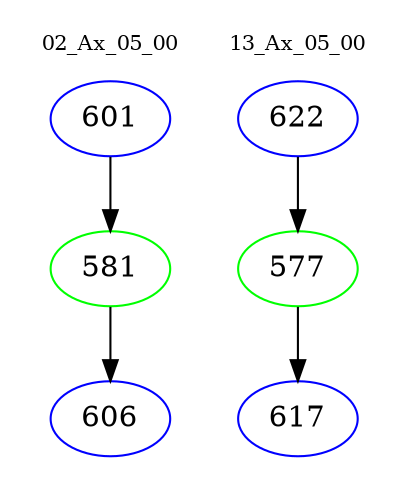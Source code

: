 digraph{
subgraph cluster_0 {
color = white
label = "02_Ax_05_00";
fontsize=10;
T0_601 [label="601", color="blue"]
T0_601 -> T0_581 [color="black"]
T0_581 [label="581", color="green"]
T0_581 -> T0_606 [color="black"]
T0_606 [label="606", color="blue"]
}
subgraph cluster_1 {
color = white
label = "13_Ax_05_00";
fontsize=10;
T1_622 [label="622", color="blue"]
T1_622 -> T1_577 [color="black"]
T1_577 [label="577", color="green"]
T1_577 -> T1_617 [color="black"]
T1_617 [label="617", color="blue"]
}
}
